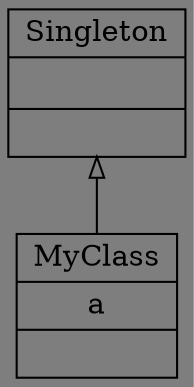 digraph "classes_5._单例模式.py" {
rankdir=BT
bgcolor="#7e7e7e"
charset="utf-8"
"5._单例模式.MyClass" [color="black", fontcolor="black", label=<{MyClass|a<br ALIGN="LEFT"/>|}>, shape="record", style="solid"];
"5._单例模式.Singleton" [color="black", fontcolor="black", label=<{Singleton|<br ALIGN="LEFT"/>|}>, shape="record", style="solid"];
"5._单例模式.MyClass" -> "5._单例模式.Singleton" [arrowhead="empty", arrowtail="none"];
}
